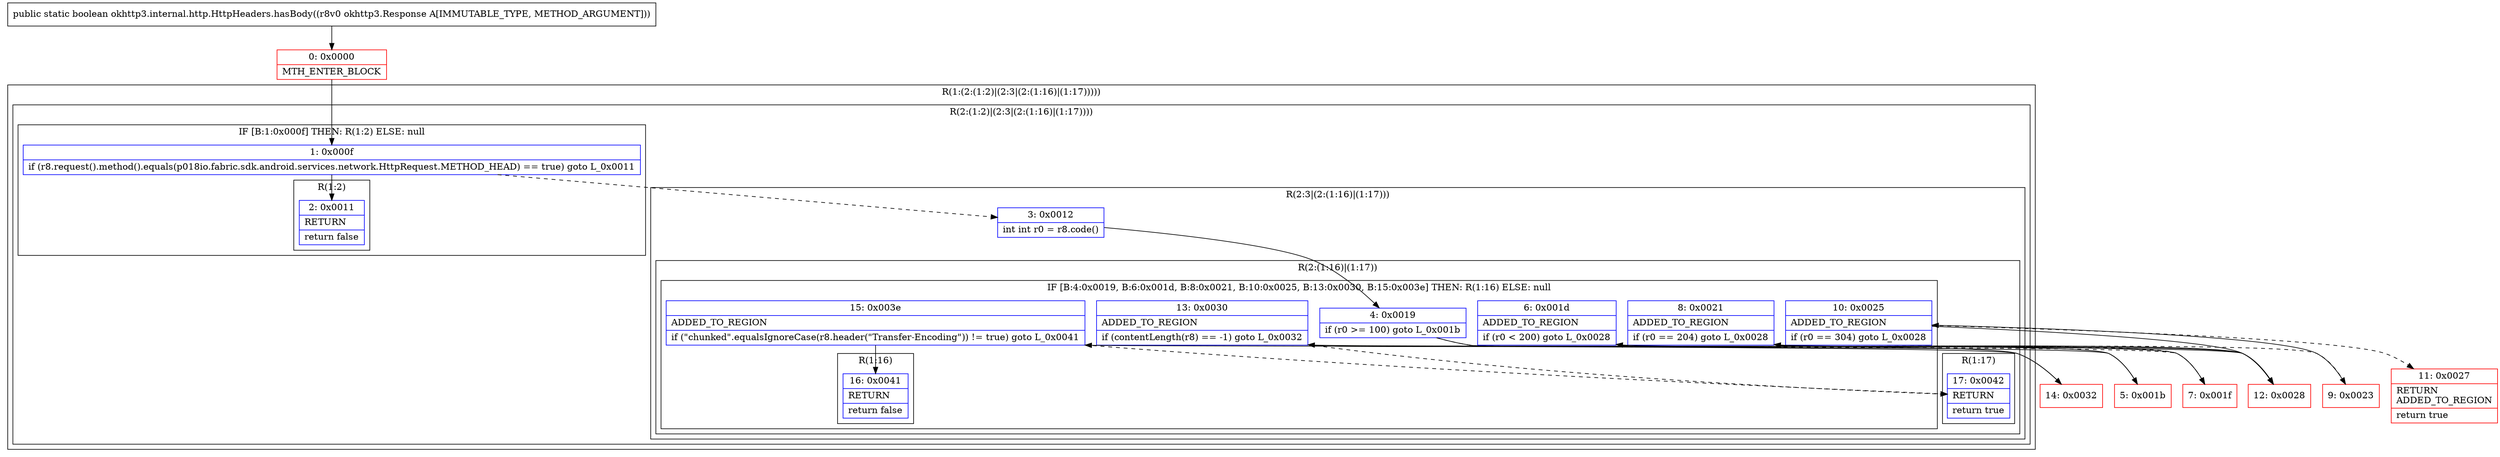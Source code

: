 digraph "CFG forokhttp3.internal.http.HttpHeaders.hasBody(Lokhttp3\/Response;)Z" {
subgraph cluster_Region_558705114 {
label = "R(1:(2:(1:2)|(2:3|(2:(1:16)|(1:17)))))";
node [shape=record,color=blue];
subgraph cluster_Region_1781901028 {
label = "R(2:(1:2)|(2:3|(2:(1:16)|(1:17))))";
node [shape=record,color=blue];
subgraph cluster_IfRegion_839879144 {
label = "IF [B:1:0x000f] THEN: R(1:2) ELSE: null";
node [shape=record,color=blue];
Node_1 [shape=record,label="{1\:\ 0x000f|if (r8.request().method().equals(p018io.fabric.sdk.android.services.network.HttpRequest.METHOD_HEAD) == true) goto L_0x0011\l}"];
subgraph cluster_Region_558894939 {
label = "R(1:2)";
node [shape=record,color=blue];
Node_2 [shape=record,label="{2\:\ 0x0011|RETURN\l|return false\l}"];
}
}
subgraph cluster_Region_1141783756 {
label = "R(2:3|(2:(1:16)|(1:17)))";
node [shape=record,color=blue];
Node_3 [shape=record,label="{3\:\ 0x0012|int int r0 = r8.code()\l}"];
subgraph cluster_Region_1763438930 {
label = "R(2:(1:16)|(1:17))";
node [shape=record,color=blue];
subgraph cluster_IfRegion_1928132108 {
label = "IF [B:4:0x0019, B:6:0x001d, B:8:0x0021, B:10:0x0025, B:13:0x0030, B:15:0x003e] THEN: R(1:16) ELSE: null";
node [shape=record,color=blue];
Node_4 [shape=record,label="{4\:\ 0x0019|if (r0 \>= 100) goto L_0x001b\l}"];
Node_6 [shape=record,label="{6\:\ 0x001d|ADDED_TO_REGION\l|if (r0 \< 200) goto L_0x0028\l}"];
Node_8 [shape=record,label="{8\:\ 0x0021|ADDED_TO_REGION\l|if (r0 == 204) goto L_0x0028\l}"];
Node_10 [shape=record,label="{10\:\ 0x0025|ADDED_TO_REGION\l|if (r0 == 304) goto L_0x0028\l}"];
Node_13 [shape=record,label="{13\:\ 0x0030|ADDED_TO_REGION\l|if (contentLength(r8) == \-1) goto L_0x0032\l}"];
Node_15 [shape=record,label="{15\:\ 0x003e|ADDED_TO_REGION\l|if (\"chunked\".equalsIgnoreCase(r8.header(\"Transfer\-Encoding\")) != true) goto L_0x0041\l}"];
subgraph cluster_Region_786331667 {
label = "R(1:16)";
node [shape=record,color=blue];
Node_16 [shape=record,label="{16\:\ 0x0041|RETURN\l|return false\l}"];
}
}
subgraph cluster_Region_1615914217 {
label = "R(1:17)";
node [shape=record,color=blue];
Node_17 [shape=record,label="{17\:\ 0x0042|RETURN\l|return true\l}"];
}
}
}
}
}
Node_0 [shape=record,color=red,label="{0\:\ 0x0000|MTH_ENTER_BLOCK\l}"];
Node_5 [shape=record,color=red,label="{5\:\ 0x001b}"];
Node_7 [shape=record,color=red,label="{7\:\ 0x001f}"];
Node_9 [shape=record,color=red,label="{9\:\ 0x0023}"];
Node_11 [shape=record,color=red,label="{11\:\ 0x0027|RETURN\lADDED_TO_REGION\l|return true\l}"];
Node_12 [shape=record,color=red,label="{12\:\ 0x0028}"];
Node_14 [shape=record,color=red,label="{14\:\ 0x0032}"];
MethodNode[shape=record,label="{public static boolean okhttp3.internal.http.HttpHeaders.hasBody((r8v0 okhttp3.Response A[IMMUTABLE_TYPE, METHOD_ARGUMENT])) }"];
MethodNode -> Node_0;
Node_1 -> Node_2;
Node_1 -> Node_3[style=dashed];
Node_3 -> Node_4;
Node_4 -> Node_5;
Node_4 -> Node_7[style=dashed];
Node_6 -> Node_7[style=dashed];
Node_6 -> Node_12;
Node_8 -> Node_9[style=dashed];
Node_8 -> Node_12;
Node_10 -> Node_11[style=dashed];
Node_10 -> Node_12;
Node_13 -> Node_14;
Node_13 -> Node_17[style=dashed];
Node_15 -> Node_16;
Node_15 -> Node_17[style=dashed];
Node_0 -> Node_1;
Node_5 -> Node_6;
Node_7 -> Node_8;
Node_9 -> Node_10;
Node_12 -> Node_13;
Node_14 -> Node_15;
}

